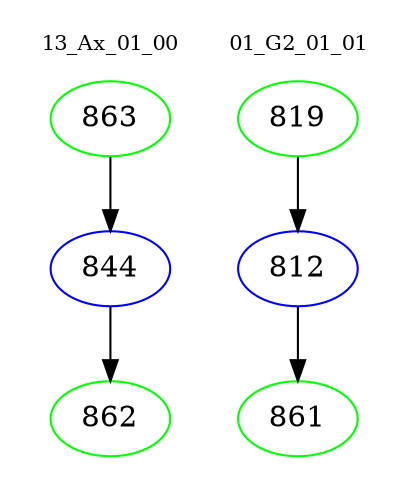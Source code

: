 digraph{
subgraph cluster_0 {
color = white
label = "13_Ax_01_00";
fontsize=10;
T0_863 [label="863", color="green"]
T0_863 -> T0_844 [color="black"]
T0_844 [label="844", color="blue"]
T0_844 -> T0_862 [color="black"]
T0_862 [label="862", color="green"]
}
subgraph cluster_1 {
color = white
label = "01_G2_01_01";
fontsize=10;
T1_819 [label="819", color="green"]
T1_819 -> T1_812 [color="black"]
T1_812 [label="812", color="blue"]
T1_812 -> T1_861 [color="black"]
T1_861 [label="861", color="green"]
}
}
